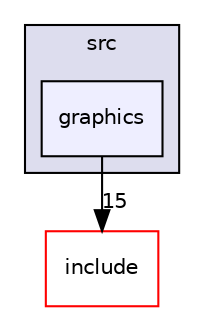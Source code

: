 digraph "/Users/runner/work/chess/chess/src/graphics" {
  bgcolor=transparent;
  compound=true
  node [ fontsize="10", fontname="Helvetica"];
  edge [ labelfontsize="10", labelfontname="Helvetica"];
  subgraph clusterdir_68267d1309a1af8e8297ef4c3efbcdba {
    graph [ bgcolor="#ddddee", pencolor="black", label="src" fontname="Helvetica", fontsize="10", URL="dir_68267d1309a1af8e8297ef4c3efbcdba.html"]
  dir_560415a5d2bc4999842279f4fc1debef [shape=box, label="graphics", style="filled", fillcolor="#eeeeff", pencolor="black", URL="dir_560415a5d2bc4999842279f4fc1debef.html"];
  }
  dir_d44c64559bbebec7f509842c48db8b23 [shape=box label="include" color="red" URL="dir_d44c64559bbebec7f509842c48db8b23.html"];
  dir_560415a5d2bc4999842279f4fc1debef->dir_d44c64559bbebec7f509842c48db8b23 [headlabel="15", labeldistance=1.5 headhref="dir_000008_000000.html"];
}
